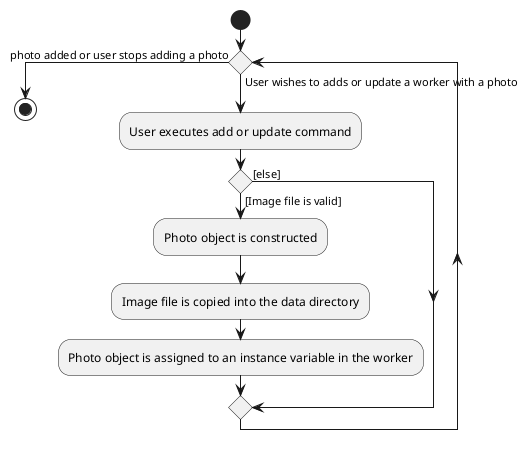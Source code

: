 @startuml
start


while () is (User wishes to adds or update a worker with a photo)
    :User executes add or update command;

'Since the beta syntax does not support placing the condition outside the
'diamond we place it as the true branch instead.

if () then ([Image file is valid])
    :Photo object is constructed;
    :Image file is copied into the data directory;
    :Photo object is assigned to an instance variable in the worker;
else ([else])
endif
endwhile (photo added or user stops adding a photo)
stop
@enduml
